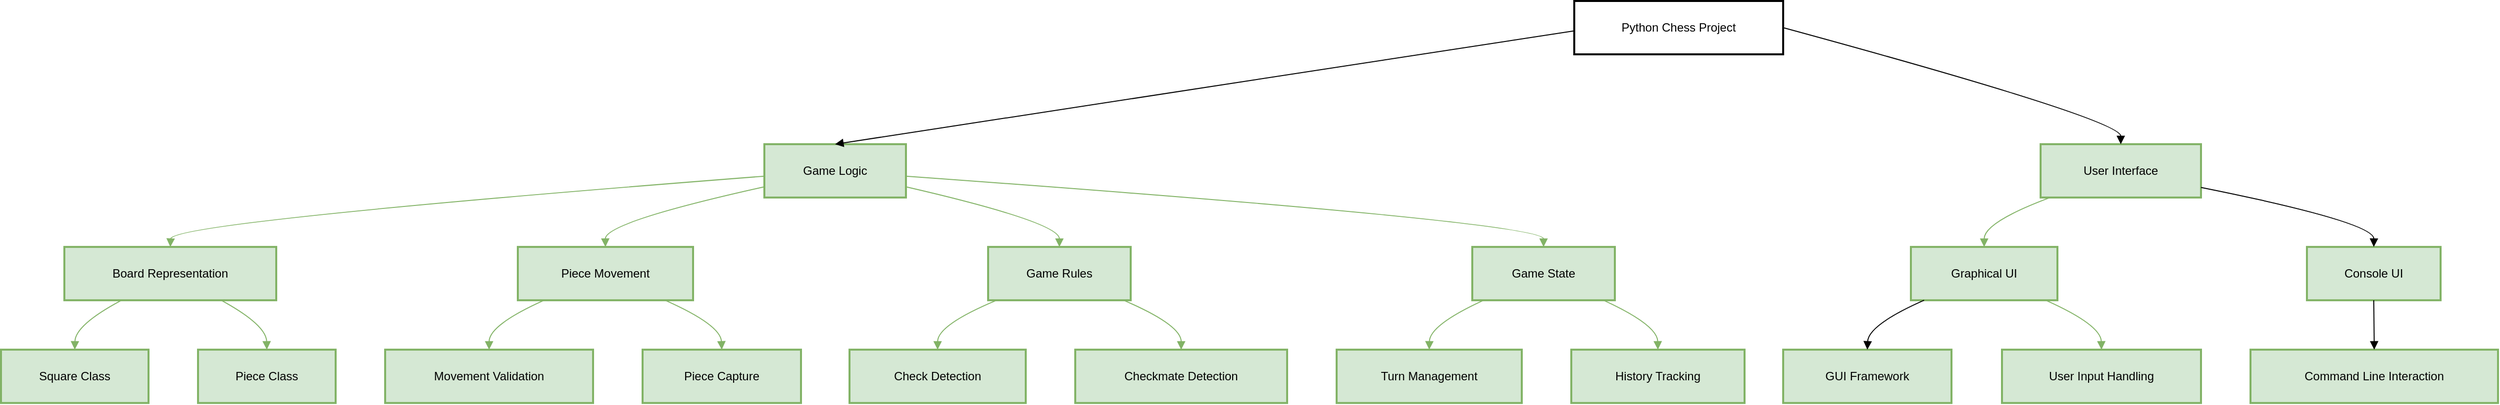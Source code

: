 <mxfile version="28.0.4">
  <diagram id="BjgVo7NJUH4eceNXZrRx" name="Page-1">
    <mxGraphModel dx="3818" dy="2240" grid="1" gridSize="10" guides="1" tooltips="1" connect="1" arrows="1" fold="1" page="1" pageScale="1" pageWidth="850" pageHeight="1100" math="0" shadow="0">
      <root>
        <mxCell id="0" />
        <mxCell id="1" parent="0" />
        <mxCell id="2" value="Python Chess Project" style="whiteSpace=wrap;strokeWidth=2;" parent="1" vertex="1">
          <mxGeometry x="2439" y="8" width="211" height="54" as="geometry" />
        </mxCell>
        <mxCell id="3" value="Game Logic" style="whiteSpace=wrap;strokeWidth=2;fillColor=#d5e8d4;strokeColor=#82b366;" parent="1" vertex="1">
          <mxGeometry x="1621" y="152.96" width="143" height="54" as="geometry" />
        </mxCell>
        <mxCell id="4" value="User Interface" style="whiteSpace=wrap;strokeWidth=2;fillColor=#d5e8d4;strokeColor=#82b366;" parent="1" vertex="1">
          <mxGeometry x="2910" y="152.96" width="162" height="54" as="geometry" />
        </mxCell>
        <mxCell id="7" value="Board Representation" style="whiteSpace=wrap;strokeWidth=2;fillColor=#d5e8d4;strokeColor=#82b366;" parent="1" vertex="1">
          <mxGeometry x="914" y="256.96" width="214" height="54" as="geometry" />
        </mxCell>
        <mxCell id="8" value="Piece Movement" style="whiteSpace=wrap;strokeWidth=2;fillColor=#d5e8d4;strokeColor=#82b366;" parent="1" vertex="1">
          <mxGeometry x="1372" y="256.96" width="177" height="54" as="geometry" />
        </mxCell>
        <mxCell id="9" value="Game Rules" style="whiteSpace=wrap;strokeWidth=2;fillColor=#d5e8d4;strokeColor=#82b366;" parent="1" vertex="1">
          <mxGeometry x="1847" y="256.96" width="144" height="54" as="geometry" />
        </mxCell>
        <mxCell id="10" value="Game State" style="whiteSpace=wrap;strokeWidth=2;fillColor=#d5e8d4;strokeColor=#82b366;" parent="1" vertex="1">
          <mxGeometry x="2336" y="256.96" width="144" height="54" as="geometry" />
        </mxCell>
        <mxCell id="11" value="Graphical UI" style="whiteSpace=wrap;strokeWidth=2;fillColor=#d5e8d4;strokeColor=#82b366;" parent="1" vertex="1">
          <mxGeometry x="2779" y="256.96" width="148" height="54" as="geometry" />
        </mxCell>
        <mxCell id="12" value="Console UI" style="whiteSpace=wrap;strokeWidth=2;fillColor=#d5e8d4;strokeColor=#82b366;" parent="1" vertex="1">
          <mxGeometry x="3179" y="256.96" width="135" height="54" as="geometry" />
        </mxCell>
        <mxCell id="17" value="Square Class" style="whiteSpace=wrap;strokeWidth=2;fillColor=#d5e8d4;strokeColor=#82b366;" parent="1" vertex="1">
          <mxGeometry x="850" y="360.96" width="149" height="54" as="geometry" />
        </mxCell>
        <mxCell id="18" value="Piece Class" style="whiteSpace=wrap;strokeWidth=2;fillColor=#d5e8d4;strokeColor=#82b366;" parent="1" vertex="1">
          <mxGeometry x="1049" y="360.96" width="139" height="54" as="geometry" />
        </mxCell>
        <mxCell id="19" value="Movement Validation" style="whiteSpace=wrap;strokeWidth=2;fillColor=#d5e8d4;strokeColor=#82b366;" parent="1" vertex="1">
          <mxGeometry x="1238" y="360.96" width="210" height="54" as="geometry" />
        </mxCell>
        <mxCell id="20" value="Piece Capture" style="whiteSpace=wrap;strokeWidth=2;fillColor=#d5e8d4;strokeColor=#82b366;" parent="1" vertex="1">
          <mxGeometry x="1498" y="360.96" width="160" height="54" as="geometry" />
        </mxCell>
        <mxCell id="21" value="Check Detection" style="whiteSpace=wrap;strokeWidth=2;fillColor=#d5e8d4;strokeColor=#82b366;" parent="1" vertex="1">
          <mxGeometry x="1707" y="360.96" width="178" height="54" as="geometry" />
        </mxCell>
        <mxCell id="22" value="Checkmate Detection" style="whiteSpace=wrap;strokeWidth=2;fillColor=#d5e8d4;strokeColor=#82b366;" parent="1" vertex="1">
          <mxGeometry x="1935" y="360.96" width="214" height="54" as="geometry" />
        </mxCell>
        <mxCell id="23" value="Turn Management" style="whiteSpace=wrap;strokeWidth=2;fillColor=#d5e8d4;strokeColor=#82b366;" parent="1" vertex="1">
          <mxGeometry x="2199" y="360.96" width="187" height="54" as="geometry" />
        </mxCell>
        <mxCell id="24" value="History Tracking" style="whiteSpace=wrap;strokeWidth=2;fillColor=#d5e8d4;strokeColor=#82b366;" parent="1" vertex="1">
          <mxGeometry x="2436" y="360.96" width="175" height="54" as="geometry" />
        </mxCell>
        <mxCell id="25" value="GUI Framework" style="whiteSpace=wrap;strokeWidth=2;fillColor=#d5e8d4;strokeColor=#82b366;" parent="1" vertex="1">
          <mxGeometry x="2650" y="360.96" width="170" height="54" as="geometry" />
        </mxCell>
        <mxCell id="26" value="User Input Handling" style="whiteSpace=wrap;strokeWidth=2;fillColor=#d5e8d4;strokeColor=#82b366;" parent="1" vertex="1">
          <mxGeometry x="2871" y="360.96" width="201" height="54" as="geometry" />
        </mxCell>
        <mxCell id="27" value="Command Line Interaction" style="whiteSpace=wrap;strokeWidth=2;fillColor=#d5e8d4;strokeColor=#82b366;" parent="1" vertex="1">
          <mxGeometry x="3122" y="360.96" width="250" height="54" as="geometry" />
        </mxCell>
        <mxCell id="33" value="" style="curved=1;startArrow=none;endArrow=block;exitX=0;exitY=0.56;entryX=0.5;entryY=0;" parent="1" source="2" target="3" edge="1">
          <mxGeometry relative="1" as="geometry">
            <Array as="points" />
          </mxGeometry>
        </mxCell>
        <mxCell id="34" value="" style="curved=1;startArrow=none;endArrow=block;exitX=1;exitY=0.5;entryX=0.5;entryY=0;exitDx=0;exitDy=0;" parent="1" source="2" target="4" edge="1">
          <mxGeometry relative="1" as="geometry">
            <Array as="points">
              <mxPoint x="2991" y="127.96" />
            </Array>
            <mxPoint x="3271" y="90.0" as="sourcePoint" />
          </mxGeometry>
        </mxCell>
        <mxCell id="37" value="" style="curved=1;startArrow=none;endArrow=block;exitX=0;exitY=0.6;entryX=0.5;entryY=0;fillColor=#d5e8d4;strokeColor=#82b366;" parent="1" source="3" target="7" edge="1">
          <mxGeometry relative="1" as="geometry">
            <Array as="points">
              <mxPoint x="1022" y="231.96" />
            </Array>
          </mxGeometry>
        </mxCell>
        <mxCell id="38" value="" style="curved=1;startArrow=none;endArrow=block;exitX=0;exitY=0.8;entryX=0.5;entryY=0;fillColor=#d5e8d4;strokeColor=#82b366;" parent="1" source="3" target="8" edge="1">
          <mxGeometry relative="1" as="geometry">
            <Array as="points">
              <mxPoint x="1460" y="231.96" />
            </Array>
          </mxGeometry>
        </mxCell>
        <mxCell id="39" value="" style="curved=1;startArrow=none;endArrow=block;exitX=1;exitY=0.8;entryX=0.5;entryY=0;fillColor=#d5e8d4;strokeColor=#82b366;" parent="1" source="3" target="9" edge="1">
          <mxGeometry relative="1" as="geometry">
            <Array as="points">
              <mxPoint x="1919" y="231.96" />
            </Array>
          </mxGeometry>
        </mxCell>
        <mxCell id="40" value="" style="curved=1;startArrow=none;endArrow=block;exitX=1;exitY=0.6;entryX=0.5;entryY=0;fillColor=#d5e8d4;strokeColor=#82b366;" parent="1" source="3" target="10" edge="1">
          <mxGeometry relative="1" as="geometry">
            <Array as="points">
              <mxPoint x="2408" y="231.96" />
            </Array>
          </mxGeometry>
        </mxCell>
        <mxCell id="41" value="" style="curved=1;startArrow=none;endArrow=block;exitX=0.06;exitY=1;entryX=0.5;entryY=0;fillColor=#d5e8d4;strokeColor=#82b366;" parent="1" source="4" target="11" edge="1">
          <mxGeometry relative="1" as="geometry">
            <Array as="points">
              <mxPoint x="2853" y="231.96" />
            </Array>
          </mxGeometry>
        </mxCell>
        <mxCell id="42" value="" style="curved=1;startArrow=none;endArrow=block;exitX=1;exitY=0.81;entryX=0.5;entryY=0;" parent="1" source="4" target="12" edge="1">
          <mxGeometry relative="1" as="geometry">
            <Array as="points">
              <mxPoint x="3247" y="231.96" />
            </Array>
          </mxGeometry>
        </mxCell>
        <mxCell id="47" value="" style="curved=1;startArrow=none;endArrow=block;exitX=0.27;exitY=1;entryX=0.5;entryY=0;fillColor=#d5e8d4;strokeColor=#82b366;" parent="1" source="7" target="17" edge="1">
          <mxGeometry relative="1" as="geometry">
            <Array as="points">
              <mxPoint x="925" y="335.96" />
            </Array>
          </mxGeometry>
        </mxCell>
        <mxCell id="48" value="" style="curved=1;startArrow=none;endArrow=block;exitX=0.74;exitY=1;entryX=0.5;entryY=0;fillColor=#d5e8d4;strokeColor=#82b366;" parent="1" source="7" target="18" edge="1">
          <mxGeometry relative="1" as="geometry">
            <Array as="points">
              <mxPoint x="1118" y="335.96" />
            </Array>
          </mxGeometry>
        </mxCell>
        <mxCell id="49" value="" style="curved=1;startArrow=none;endArrow=block;exitX=0.15;exitY=1;entryX=0.5;entryY=0;fillColor=#d5e8d4;strokeColor=#82b366;" parent="1" source="8" target="19" edge="1">
          <mxGeometry relative="1" as="geometry">
            <Array as="points">
              <mxPoint x="1343" y="335.96" />
            </Array>
          </mxGeometry>
        </mxCell>
        <mxCell id="50" value="" style="curved=1;startArrow=none;endArrow=block;exitX=0.84;exitY=1;entryX=0.5;entryY=0;fillColor=#d5e8d4;strokeColor=#82b366;" parent="1" source="8" target="20" edge="1">
          <mxGeometry relative="1" as="geometry">
            <Array as="points">
              <mxPoint x="1577" y="335.96" />
            </Array>
          </mxGeometry>
        </mxCell>
        <mxCell id="51" value="" style="curved=1;startArrow=none;endArrow=block;exitX=0.06;exitY=1;entryX=0.5;entryY=0;fillColor=#d5e8d4;strokeColor=#82b366;" parent="1" source="9" target="21" edge="1">
          <mxGeometry relative="1" as="geometry">
            <Array as="points">
              <mxPoint x="1796" y="335.96" />
            </Array>
          </mxGeometry>
        </mxCell>
        <mxCell id="52" value="" style="curved=1;startArrow=none;endArrow=block;exitX=0.95;exitY=1;entryX=0.5;entryY=0;fillColor=#d5e8d4;strokeColor=#82b366;" parent="1" source="9" target="22" edge="1">
          <mxGeometry relative="1" as="geometry">
            <Array as="points">
              <mxPoint x="2042" y="335.96" />
            </Array>
          </mxGeometry>
        </mxCell>
        <mxCell id="53" value="" style="curved=1;startArrow=none;endArrow=block;exitX=0.08;exitY=1;entryX=0.5;entryY=0;fillColor=#d5e8d4;strokeColor=#82b366;" parent="1" source="10" target="23" edge="1">
          <mxGeometry relative="1" as="geometry">
            <Array as="points">
              <mxPoint x="2293" y="335.96" />
            </Array>
          </mxGeometry>
        </mxCell>
        <mxCell id="54" value="" style="curved=1;startArrow=none;endArrow=block;exitX=0.92;exitY=1;entryX=0.5;entryY=0;fillColor=#d5e8d4;strokeColor=#82b366;" parent="1" source="10" target="24" edge="1">
          <mxGeometry relative="1" as="geometry">
            <Array as="points">
              <mxPoint x="2523" y="335.96" />
            </Array>
          </mxGeometry>
        </mxCell>
        <mxCell id="55" value="" style="curved=1;startArrow=none;endArrow=block;exitX=0.09;exitY=1;entryX=0.5;entryY=0;" parent="1" source="11" target="25" edge="1">
          <mxGeometry relative="1" as="geometry">
            <Array as="points">
              <mxPoint x="2736" y="335.96" />
            </Array>
          </mxGeometry>
        </mxCell>
        <mxCell id="56" value="" style="curved=1;startArrow=none;endArrow=block;exitX=0.92;exitY=1;entryX=0.5;entryY=0;fillColor=#d5e8d4;strokeColor=#82b366;" parent="1" source="11" target="26" edge="1">
          <mxGeometry relative="1" as="geometry">
            <Array as="points">
              <mxPoint x="2971" y="335.96" />
            </Array>
          </mxGeometry>
        </mxCell>
        <mxCell id="57" value="" style="curved=1;startArrow=none;endArrow=block;exitX=0.5;exitY=1;entryX=0.5;entryY=0;" parent="1" source="12" target="27" edge="1">
          <mxGeometry relative="1" as="geometry">
            <Array as="points" />
          </mxGeometry>
        </mxCell>
      </root>
    </mxGraphModel>
  </diagram>
</mxfile>
